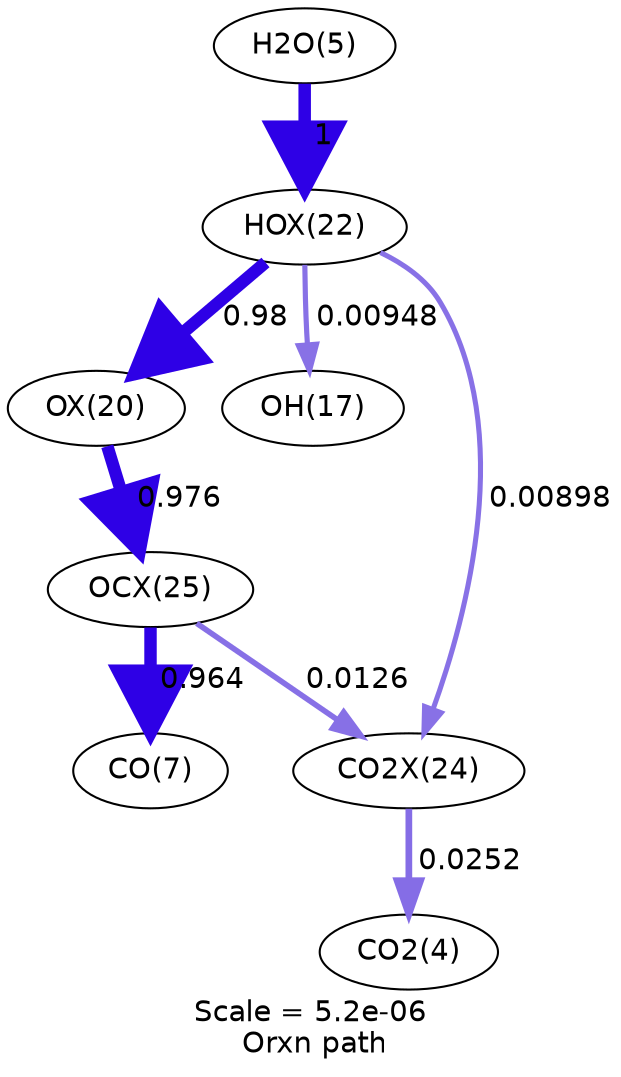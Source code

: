 digraph reaction_paths {
center=1;
s26 -> s24[fontname="Helvetica", penwidth=5.98, arrowsize=2.99, color="0.7, 1.48, 0.9"
, label=" 0.98"];
s24 -> s29[fontname="Helvetica", penwidth=5.98, arrowsize=2.99, color="0.7, 1.48, 0.9"
, label=" 0.976"];
s6 -> s26[fontname="Helvetica", penwidth=6, arrowsize=3, color="0.7, 1.5, 0.9"
, label=" 1"];
s26 -> s18[fontname="Helvetica", penwidth=2.48, arrowsize=1.24, color="0.7, 0.509, 0.9"
, label=" 0.00948"];
s26 -> s28[fontname="Helvetica", penwidth=2.44, arrowsize=1.22, color="0.7, 0.509, 0.9"
, label=" 0.00898"];
s29 -> s8[fontname="Helvetica", penwidth=5.97, arrowsize=2.99, color="0.7, 1.46, 0.9"
, label=" 0.964"];
s29 -> s28[fontname="Helvetica", penwidth=2.7, arrowsize=1.35, color="0.7, 0.513, 0.9"
, label=" 0.0126"];
s28 -> s5[fontname="Helvetica", penwidth=3.22, arrowsize=1.61, color="0.7, 0.525, 0.9"
, label=" 0.0252"];
s5 [ fontname="Helvetica", label="CO2(4)"];
s6 [ fontname="Helvetica", label="H2O(5)"];
s8 [ fontname="Helvetica", label="CO(7)"];
s18 [ fontname="Helvetica", label="OH(17)"];
s24 [ fontname="Helvetica", label="OX(20)"];
s26 [ fontname="Helvetica", label="HOX(22)"];
s28 [ fontname="Helvetica", label="CO2X(24)"];
s29 [ fontname="Helvetica", label="OCX(25)"];
 label = "Scale = 5.2e-06\l Orxn path";
 fontname = "Helvetica";
}
